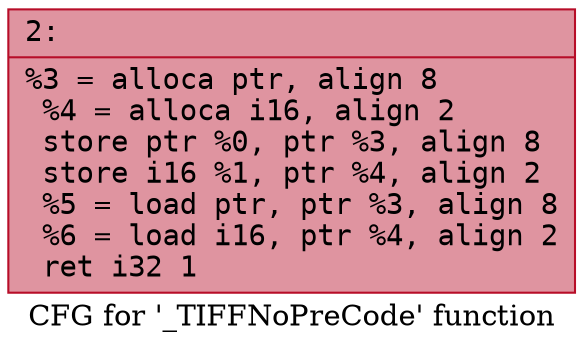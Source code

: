 digraph "CFG for '_TIFFNoPreCode' function" {
	label="CFG for '_TIFFNoPreCode' function";

	Node0x6000007da7b0 [shape=record,color="#b70d28ff", style=filled, fillcolor="#b70d2870" fontname="Courier",label="{2:\l|  %3 = alloca ptr, align 8\l  %4 = alloca i16, align 2\l  store ptr %0, ptr %3, align 8\l  store i16 %1, ptr %4, align 2\l  %5 = load ptr, ptr %3, align 8\l  %6 = load i16, ptr %4, align 2\l  ret i32 1\l}"];
}
